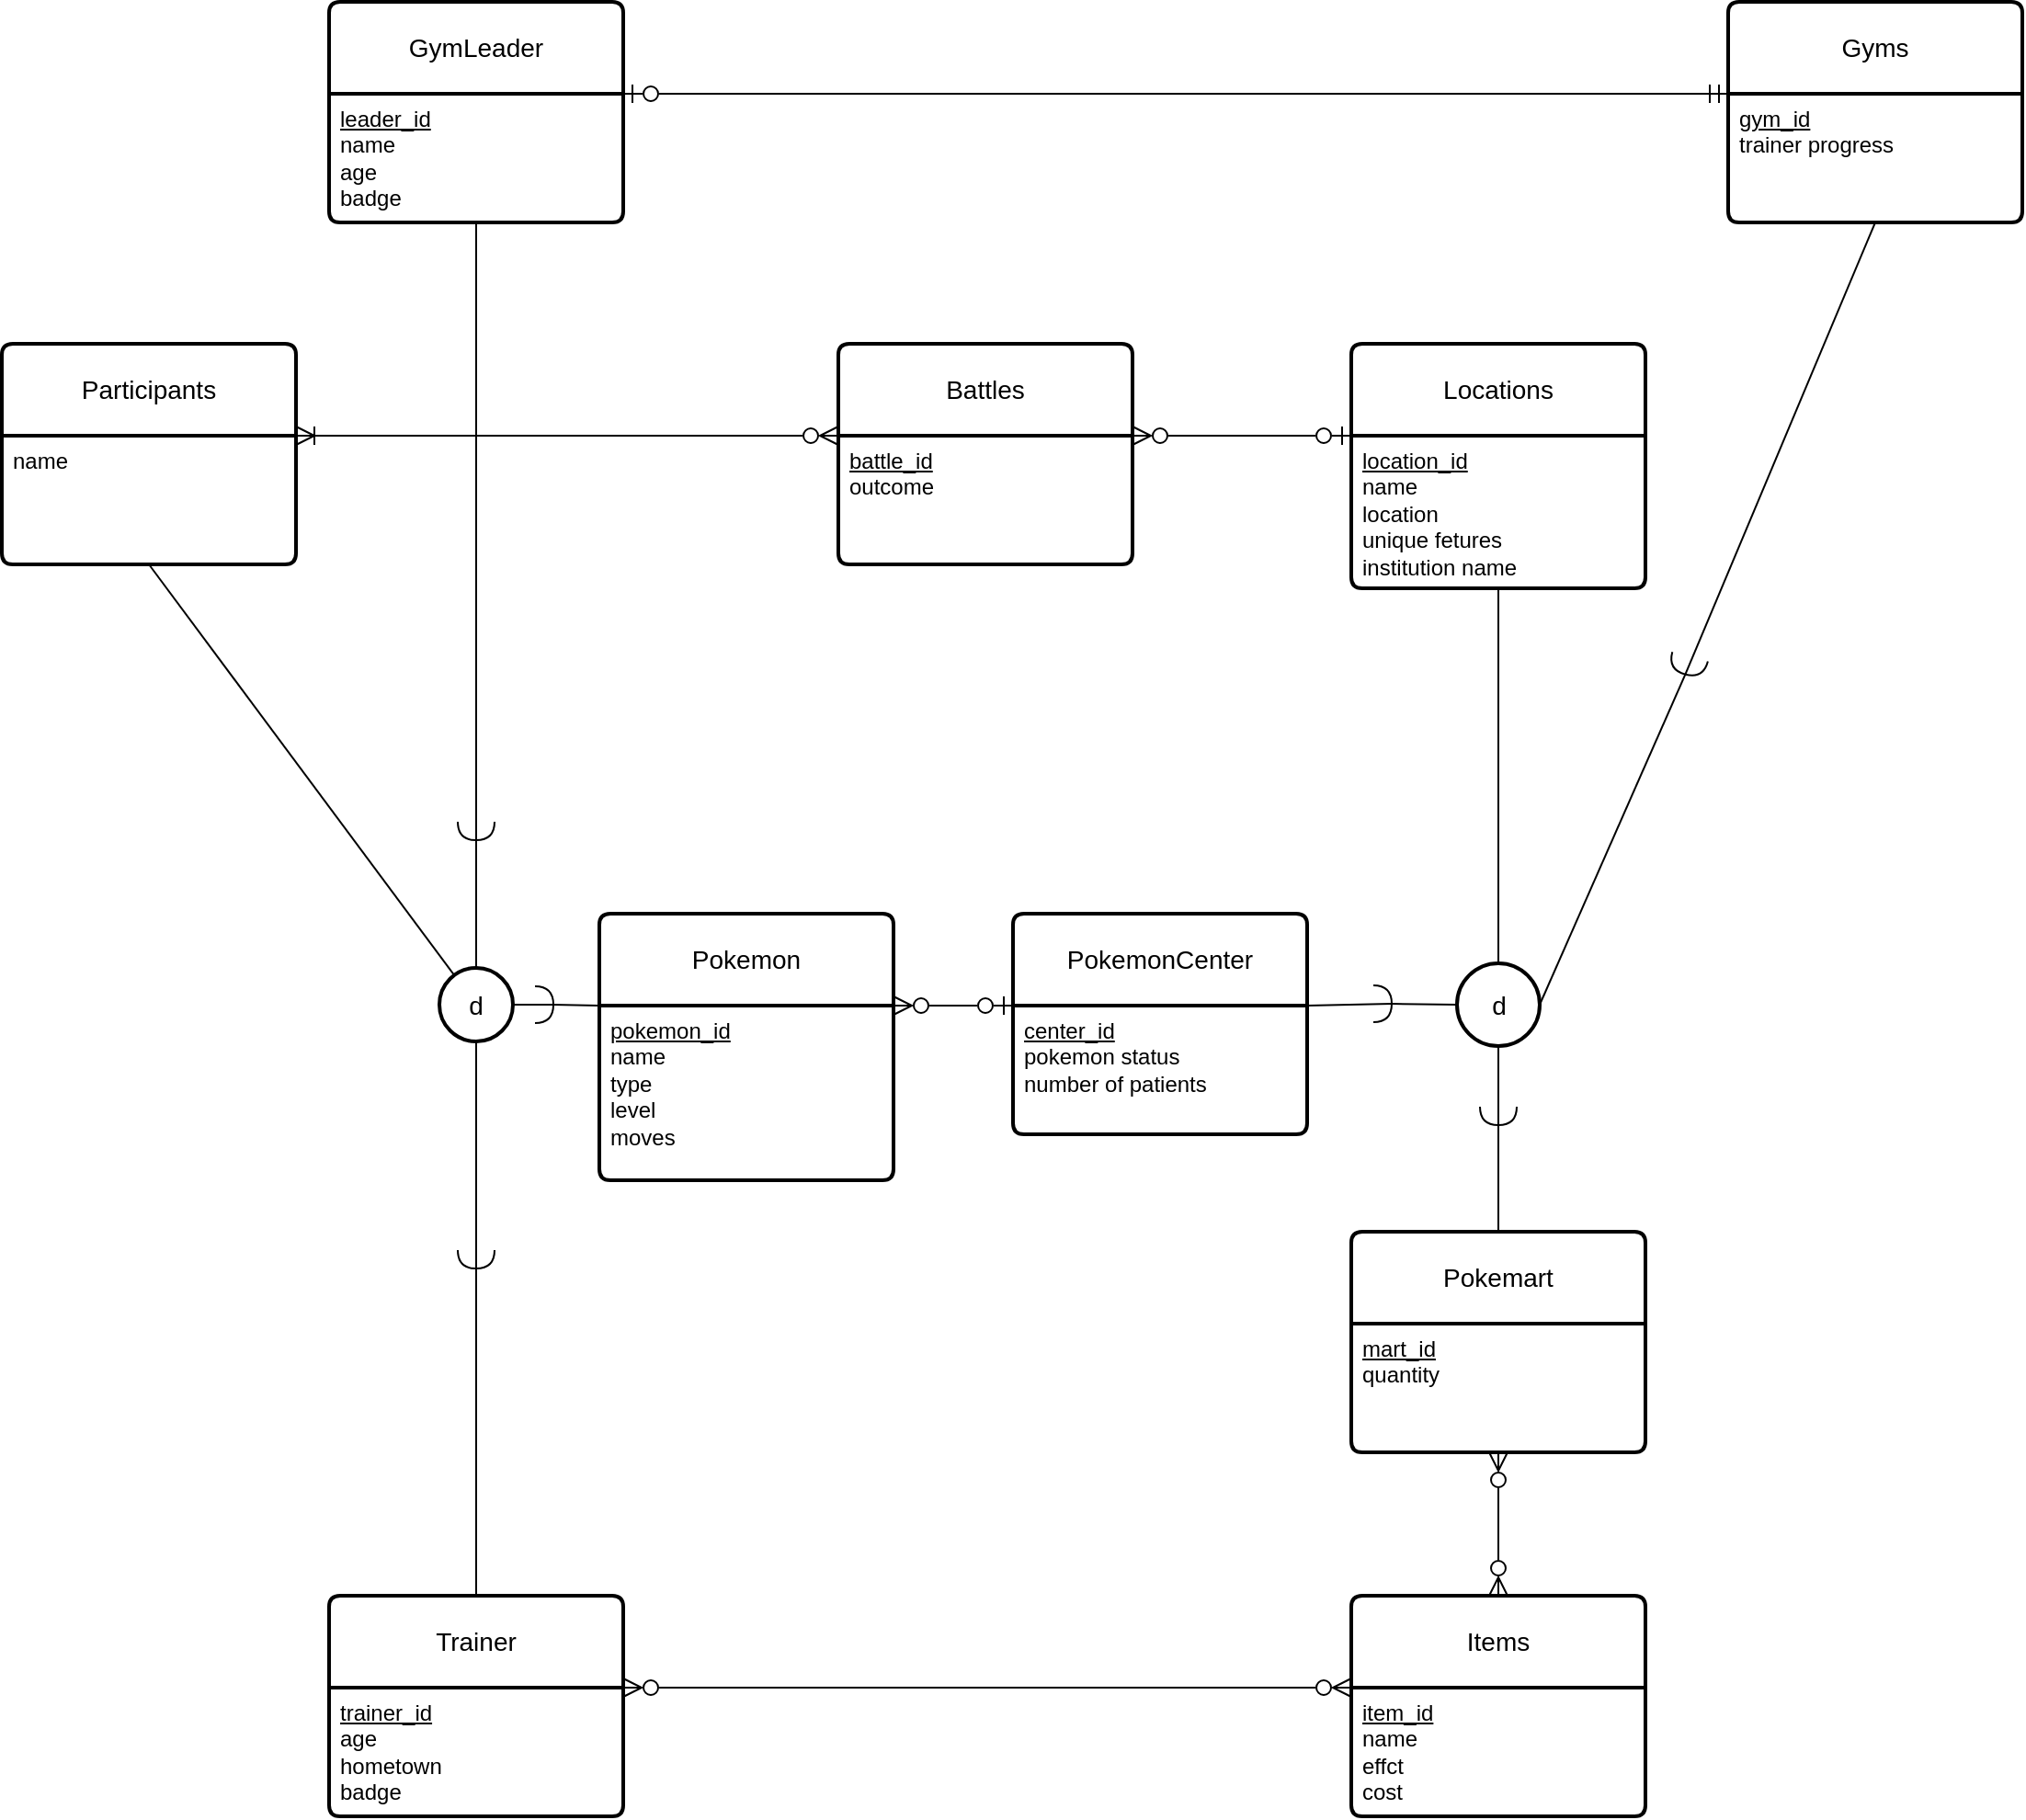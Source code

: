 <mxfile version="24.7.15">
  <diagram name="Page-1" id="iXkENQzlqOqAyJ1tLL3-">
    <mxGraphModel dx="1766" dy="1297" grid="0" gridSize="10" guides="1" tooltips="1" connect="1" arrows="1" fold="1" page="0" pageScale="1" pageWidth="850" pageHeight="1100" math="0" shadow="0">
      <root>
        <mxCell id="0" />
        <mxCell id="1" parent="0" />
        <mxCell id="vgj3dtPzHjSHrn1I5zCm-1" value="Trainer" style="swimlane;childLayout=stackLayout;horizontal=1;startSize=50;horizontalStack=0;rounded=1;fontSize=14;fontStyle=0;strokeWidth=2;resizeParent=0;resizeLast=1;shadow=0;dashed=0;align=center;arcSize=4;whiteSpace=wrap;html=1;" vertex="1" parent="1">
          <mxGeometry x="-108" y="578" width="160" height="120" as="geometry" />
        </mxCell>
        <mxCell id="vgj3dtPzHjSHrn1I5zCm-2" value="&lt;div&gt;&lt;u&gt;trainer_id&lt;/u&gt;&lt;/div&gt;&lt;div&gt;age&lt;/div&gt;&lt;div&gt;hometown&lt;/div&gt;&lt;div&gt;badge&lt;/div&gt;" style="align=left;strokeColor=none;fillColor=none;spacingLeft=4;fontSize=12;verticalAlign=top;resizable=0;rotatable=0;part=1;html=1;" vertex="1" parent="vgj3dtPzHjSHrn1I5zCm-1">
          <mxGeometry y="50" width="160" height="70" as="geometry" />
        </mxCell>
        <mxCell id="vgj3dtPzHjSHrn1I5zCm-3" value="Pokemon" style="swimlane;childLayout=stackLayout;horizontal=1;startSize=50;horizontalStack=0;rounded=1;fontSize=14;fontStyle=0;strokeWidth=2;resizeParent=0;resizeLast=1;shadow=0;dashed=0;align=center;arcSize=4;whiteSpace=wrap;html=1;" vertex="1" parent="1">
          <mxGeometry x="39" y="207" width="160" height="145" as="geometry" />
        </mxCell>
        <mxCell id="vgj3dtPzHjSHrn1I5zCm-4" value="&lt;div&gt;&lt;u&gt;pokemon_id&lt;/u&gt;&lt;/div&gt;&lt;div&gt;name&lt;/div&gt;&lt;div&gt;type&lt;/div&gt;&lt;div&gt;level&lt;/div&gt;&lt;div&gt;moves&lt;/div&gt;" style="align=left;strokeColor=none;fillColor=none;spacingLeft=4;fontSize=12;verticalAlign=top;resizable=0;rotatable=0;part=1;html=1;" vertex="1" parent="vgj3dtPzHjSHrn1I5zCm-3">
          <mxGeometry y="50" width="160" height="95" as="geometry" />
        </mxCell>
        <mxCell id="vgj3dtPzHjSHrn1I5zCm-5" value="Locations" style="swimlane;childLayout=stackLayout;horizontal=1;startSize=50;horizontalStack=0;rounded=1;fontSize=14;fontStyle=0;strokeWidth=2;resizeParent=0;resizeLast=1;shadow=0;dashed=0;align=center;arcSize=4;whiteSpace=wrap;html=1;" vertex="1" parent="1">
          <mxGeometry x="448" y="-103" width="160" height="133" as="geometry" />
        </mxCell>
        <mxCell id="vgj3dtPzHjSHrn1I5zCm-6" value="&lt;u&gt;location_id&lt;/u&gt;&lt;div&gt;name&lt;div&gt;location&lt;/div&gt;&lt;div&gt;unique fetures&lt;/div&gt;&lt;/div&gt;&lt;div&gt;institution name&lt;/div&gt;" style="align=left;strokeColor=none;fillColor=none;spacingLeft=4;fontSize=12;verticalAlign=top;resizable=0;rotatable=0;part=1;html=1;" vertex="1" parent="vgj3dtPzHjSHrn1I5zCm-5">
          <mxGeometry y="50" width="160" height="83" as="geometry" />
        </mxCell>
        <mxCell id="vgj3dtPzHjSHrn1I5zCm-7" value="GymLeader" style="swimlane;childLayout=stackLayout;horizontal=1;startSize=50;horizontalStack=0;rounded=1;fontSize=14;fontStyle=0;strokeWidth=2;resizeParent=0;resizeLast=1;shadow=0;dashed=0;align=center;arcSize=4;whiteSpace=wrap;html=1;" vertex="1" parent="1">
          <mxGeometry x="-108" y="-289" width="160" height="120" as="geometry" />
        </mxCell>
        <mxCell id="vgj3dtPzHjSHrn1I5zCm-8" value="&lt;div&gt;&lt;u&gt;leader_id&lt;/u&gt;&lt;/div&gt;name&lt;div&gt;age&lt;/div&gt;&lt;div&gt;badge&lt;/div&gt;" style="align=left;strokeColor=none;fillColor=none;spacingLeft=4;fontSize=12;verticalAlign=top;resizable=0;rotatable=0;part=1;html=1;" vertex="1" parent="vgj3dtPzHjSHrn1I5zCm-7">
          <mxGeometry y="50" width="160" height="70" as="geometry" />
        </mxCell>
        <mxCell id="vgj3dtPzHjSHrn1I5zCm-9" value="Battles" style="swimlane;childLayout=stackLayout;horizontal=1;startSize=50;horizontalStack=0;rounded=1;fontSize=14;fontStyle=0;strokeWidth=2;resizeParent=0;resizeLast=1;shadow=0;dashed=0;align=center;arcSize=4;whiteSpace=wrap;html=1;" vertex="1" parent="1">
          <mxGeometry x="169" y="-103" width="160" height="120" as="geometry" />
        </mxCell>
        <mxCell id="vgj3dtPzHjSHrn1I5zCm-10" value="&lt;div&gt;&lt;u&gt;battle_id&lt;/u&gt;&lt;/div&gt;outcome" style="align=left;strokeColor=none;fillColor=none;spacingLeft=4;fontSize=12;verticalAlign=top;resizable=0;rotatable=0;part=1;html=1;" vertex="1" parent="vgj3dtPzHjSHrn1I5zCm-9">
          <mxGeometry y="50" width="160" height="70" as="geometry" />
        </mxCell>
        <mxCell id="vgj3dtPzHjSHrn1I5zCm-25" value="" style="edgeStyle=none;curved=1;rounded=0;orthogonalLoop=1;jettySize=auto;html=1;fontSize=12;startSize=8;endSize=8;endArrow=none;endFill=0;exitX=0.5;exitY=1;exitDx=0;exitDy=0;" edge="1" parent="1" source="vgj3dtPzHjSHrn1I5zCm-12" target="vgj3dtPzHjSHrn1I5zCm-24">
          <mxGeometry relative="1" as="geometry" />
        </mxCell>
        <mxCell id="vgj3dtPzHjSHrn1I5zCm-11" value="Participants" style="swimlane;childLayout=stackLayout;horizontal=1;startSize=50;horizontalStack=0;rounded=1;fontSize=14;fontStyle=0;strokeWidth=2;resizeParent=0;resizeLast=1;shadow=0;dashed=0;align=center;arcSize=4;whiteSpace=wrap;html=1;" vertex="1" parent="1">
          <mxGeometry x="-286" y="-103" width="160" height="120" as="geometry" />
        </mxCell>
        <mxCell id="vgj3dtPzHjSHrn1I5zCm-12" value="name" style="align=left;strokeColor=none;fillColor=none;spacingLeft=4;fontSize=12;verticalAlign=top;resizable=0;rotatable=0;part=1;html=1;" vertex="1" parent="vgj3dtPzHjSHrn1I5zCm-11">
          <mxGeometry y="50" width="160" height="70" as="geometry" />
        </mxCell>
        <mxCell id="vgj3dtPzHjSHrn1I5zCm-14" value="Items" style="swimlane;childLayout=stackLayout;horizontal=1;startSize=50;horizontalStack=0;rounded=1;fontSize=14;fontStyle=0;strokeWidth=2;resizeParent=0;resizeLast=1;shadow=0;dashed=0;align=center;arcSize=4;whiteSpace=wrap;html=1;" vertex="1" parent="1">
          <mxGeometry x="448" y="578" width="160" height="120" as="geometry" />
        </mxCell>
        <mxCell id="vgj3dtPzHjSHrn1I5zCm-15" value="&lt;div&gt;&lt;u&gt;item_id&lt;/u&gt;&lt;/div&gt;name&lt;div&gt;effct&lt;/div&gt;&lt;div&gt;cost&lt;/div&gt;" style="align=left;strokeColor=none;fillColor=none;spacingLeft=4;fontSize=12;verticalAlign=top;resizable=0;rotatable=0;part=1;html=1;" vertex="1" parent="vgj3dtPzHjSHrn1I5zCm-14">
          <mxGeometry y="50" width="160" height="70" as="geometry" />
        </mxCell>
        <mxCell id="vgj3dtPzHjSHrn1I5zCm-17" value="Gyms" style="swimlane;childLayout=stackLayout;horizontal=1;startSize=50;horizontalStack=0;rounded=1;fontSize=14;fontStyle=0;strokeWidth=2;resizeParent=0;resizeLast=1;shadow=0;dashed=0;align=center;arcSize=4;whiteSpace=wrap;html=1;" vertex="1" parent="1">
          <mxGeometry x="653" y="-289" width="160" height="120" as="geometry" />
        </mxCell>
        <mxCell id="vgj3dtPzHjSHrn1I5zCm-18" value="&lt;div&gt;&lt;u&gt;gym_id&lt;/u&gt;&lt;/div&gt;trainer progress" style="align=left;strokeColor=none;fillColor=none;spacingLeft=4;fontSize=12;verticalAlign=top;resizable=0;rotatable=0;part=1;html=1;" vertex="1" parent="vgj3dtPzHjSHrn1I5zCm-17">
          <mxGeometry y="50" width="160" height="70" as="geometry" />
        </mxCell>
        <mxCell id="vgj3dtPzHjSHrn1I5zCm-21" style="edgeStyle=none;curved=1;rounded=0;orthogonalLoop=1;jettySize=auto;html=1;entryX=0.5;entryY=0;entryDx=0;entryDy=0;fontSize=12;startSize=8;endSize=8;exitX=1;exitY=0.5;exitDx=0;exitDy=0;endArrow=none;endFill=0;exitPerimeter=0;" edge="1" parent="1" source="vgj3dtPzHjSHrn1I5zCm-73" target="vgj3dtPzHjSHrn1I5zCm-1">
          <mxGeometry relative="1" as="geometry" />
        </mxCell>
        <mxCell id="vgj3dtPzHjSHrn1I5zCm-22" style="edgeStyle=none;curved=1;rounded=0;orthogonalLoop=1;jettySize=auto;html=1;exitX=0.975;exitY=0.5;exitDx=0;exitDy=0;entryX=0;entryY=0;entryDx=0;entryDy=0;fontSize=12;startSize=8;endSize=8;endArrow=none;endFill=0;exitPerimeter=0;" edge="1" parent="1" source="vgj3dtPzHjSHrn1I5zCm-80" target="vgj3dtPzHjSHrn1I5zCm-4">
          <mxGeometry relative="1" as="geometry" />
        </mxCell>
        <mxCell id="vgj3dtPzHjSHrn1I5zCm-24" value="d" style="ellipse;whiteSpace=wrap;html=1;fontSize=14;fontStyle=0;startSize=50;rounded=1;strokeWidth=2;shadow=0;dashed=0;arcSize=4;" vertex="1" parent="1">
          <mxGeometry x="-48" y="236.5" width="40" height="40" as="geometry" />
        </mxCell>
        <mxCell id="vgj3dtPzHjSHrn1I5zCm-26" value="PokemonCenter" style="swimlane;childLayout=stackLayout;horizontal=1;startSize=50;horizontalStack=0;rounded=1;fontSize=14;fontStyle=0;strokeWidth=2;resizeParent=0;resizeLast=1;shadow=0;dashed=0;align=center;arcSize=4;whiteSpace=wrap;html=1;" vertex="1" parent="1">
          <mxGeometry x="264" y="207" width="160" height="120" as="geometry" />
        </mxCell>
        <mxCell id="vgj3dtPzHjSHrn1I5zCm-27" value="&lt;u&gt;center_id&lt;/u&gt;&lt;div&gt;pokemon status&lt;/div&gt;&lt;div&gt;number of patients&lt;/div&gt;" style="align=left;strokeColor=none;fillColor=none;spacingLeft=4;fontSize=12;verticalAlign=top;resizable=0;rotatable=0;part=1;html=1;" vertex="1" parent="vgj3dtPzHjSHrn1I5zCm-26">
          <mxGeometry y="50" width="160" height="70" as="geometry" />
        </mxCell>
        <mxCell id="vgj3dtPzHjSHrn1I5zCm-28" value="Pokemart" style="swimlane;childLayout=stackLayout;horizontal=1;startSize=50;horizontalStack=0;rounded=1;fontSize=14;fontStyle=0;strokeWidth=2;resizeParent=0;resizeLast=1;shadow=0;dashed=0;align=center;arcSize=4;whiteSpace=wrap;html=1;" vertex="1" parent="1">
          <mxGeometry x="448" y="380" width="160" height="120" as="geometry" />
        </mxCell>
        <mxCell id="vgj3dtPzHjSHrn1I5zCm-29" value="&lt;u&gt;mart_id&lt;/u&gt;&lt;div&gt;quantity&lt;/div&gt;" style="align=left;strokeColor=none;fillColor=none;spacingLeft=4;fontSize=12;verticalAlign=top;resizable=0;rotatable=0;part=1;html=1;" vertex="1" parent="vgj3dtPzHjSHrn1I5zCm-28">
          <mxGeometry y="50" width="160" height="70" as="geometry" />
        </mxCell>
        <mxCell id="vgj3dtPzHjSHrn1I5zCm-39" style="edgeStyle=none;curved=1;rounded=0;orthogonalLoop=1;jettySize=auto;html=1;exitX=0;exitY=0;exitDx=0;exitDy=0;entryX=1;entryY=0;entryDx=0;entryDy=0;fontSize=12;startSize=8;endSize=8;startArrow=ERmandOne;startFill=0;endArrow=ERzeroToOne;endFill=0;" edge="1" parent="1" source="vgj3dtPzHjSHrn1I5zCm-18" target="vgj3dtPzHjSHrn1I5zCm-8">
          <mxGeometry relative="1" as="geometry" />
        </mxCell>
        <mxCell id="vgj3dtPzHjSHrn1I5zCm-42" style="edgeStyle=none;curved=1;rounded=0;orthogonalLoop=1;jettySize=auto;html=1;exitX=1;exitY=0;exitDx=0;exitDy=0;entryX=0;entryY=0;entryDx=0;entryDy=0;fontSize=12;startSize=8;endSize=8;startArrow=ERzeroToMany;startFill=0;endArrow=ERzeroToOne;endFill=0;" edge="1" parent="1" source="vgj3dtPzHjSHrn1I5zCm-10" target="vgj3dtPzHjSHrn1I5zCm-6">
          <mxGeometry relative="1" as="geometry" />
        </mxCell>
        <mxCell id="vgj3dtPzHjSHrn1I5zCm-43" style="edgeStyle=none;curved=1;rounded=0;orthogonalLoop=1;jettySize=auto;html=1;exitX=0;exitY=0;exitDx=0;exitDy=0;entryX=1;entryY=0;entryDx=0;entryDy=0;fontSize=12;startSize=8;endSize=8;startArrow=ERzeroToMany;startFill=0;endArrow=ERoneToMany;endFill=0;" edge="1" parent="1" source="vgj3dtPzHjSHrn1I5zCm-10" target="vgj3dtPzHjSHrn1I5zCm-12">
          <mxGeometry relative="1" as="geometry" />
        </mxCell>
        <mxCell id="vgj3dtPzHjSHrn1I5zCm-44" style="edgeStyle=none;curved=1;rounded=0;orthogonalLoop=1;jettySize=auto;html=1;exitX=0.5;exitY=1;exitDx=0;exitDy=0;entryX=0.5;entryY=0;entryDx=0;entryDy=0;fontSize=12;startSize=8;endSize=8;endArrow=ERzeroToMany;endFill=0;startArrow=ERzeroToMany;startFill=0;" edge="1" parent="1" source="vgj3dtPzHjSHrn1I5zCm-29" target="vgj3dtPzHjSHrn1I5zCm-14">
          <mxGeometry relative="1" as="geometry" />
        </mxCell>
        <mxCell id="vgj3dtPzHjSHrn1I5zCm-45" style="edgeStyle=none;curved=1;rounded=0;orthogonalLoop=1;jettySize=auto;html=1;exitX=1;exitY=0;exitDx=0;exitDy=0;entryX=0;entryY=0;entryDx=0;entryDy=0;fontSize=12;startSize=8;endSize=8;startArrow=ERzeroToMany;startFill=0;endArrow=ERzeroToMany;endFill=0;" edge="1" parent="1" source="vgj3dtPzHjSHrn1I5zCm-2" target="vgj3dtPzHjSHrn1I5zCm-15">
          <mxGeometry relative="1" as="geometry" />
        </mxCell>
        <mxCell id="vgj3dtPzHjSHrn1I5zCm-54" value="" style="edgeStyle=none;curved=1;rounded=0;orthogonalLoop=1;jettySize=auto;html=1;fontSize=12;startSize=8;endSize=8;endArrow=none;endFill=0;exitX=0.5;exitY=1;exitDx=0;exitDy=0;" edge="1" parent="1" source="vgj3dtPzHjSHrn1I5zCm-5" target="vgj3dtPzHjSHrn1I5zCm-53">
          <mxGeometry relative="1" as="geometry">
            <mxPoint x="528" y="194" as="sourcePoint" />
          </mxGeometry>
        </mxCell>
        <mxCell id="vgj3dtPzHjSHrn1I5zCm-56" style="edgeStyle=none;curved=1;rounded=0;orthogonalLoop=1;jettySize=auto;html=1;exitX=1;exitY=0.5;exitDx=0;exitDy=0;entryX=0.5;entryY=0;entryDx=0;entryDy=0;fontSize=12;startSize=8;endSize=8;endArrow=none;endFill=0;exitPerimeter=0;" edge="1" parent="1" source="vgj3dtPzHjSHrn1I5zCm-86" target="vgj3dtPzHjSHrn1I5zCm-28">
          <mxGeometry relative="1" as="geometry" />
        </mxCell>
        <mxCell id="vgj3dtPzHjSHrn1I5zCm-58" style="edgeStyle=none;curved=1;rounded=0;orthogonalLoop=1;jettySize=auto;html=1;exitX=1;exitY=0.5;exitDx=0;exitDy=0;entryX=1;entryY=0;entryDx=0;entryDy=0;fontSize=12;startSize=8;endSize=8;endArrow=none;endFill=0;exitPerimeter=0;" edge="1" parent="1" source="vgj3dtPzHjSHrn1I5zCm-81" target="vgj3dtPzHjSHrn1I5zCm-27">
          <mxGeometry relative="1" as="geometry" />
        </mxCell>
        <mxCell id="vgj3dtPzHjSHrn1I5zCm-53" value="d" style="ellipse;whiteSpace=wrap;html=1;fontSize=14;fontStyle=0;startSize=50;rounded=1;strokeWidth=2;shadow=0;dashed=0;arcSize=4;" vertex="1" parent="1">
          <mxGeometry x="505.5" y="234" width="45" height="45" as="geometry" />
        </mxCell>
        <mxCell id="vgj3dtPzHjSHrn1I5zCm-59" style="edgeStyle=none;curved=1;rounded=0;orthogonalLoop=1;jettySize=auto;html=1;exitX=1;exitY=0.5;exitDx=0;exitDy=0;entryX=0.5;entryY=1;entryDx=0;entryDy=0;fontSize=12;startSize=8;endSize=8;endArrow=none;endFill=0;" edge="1" parent="1" source="vgj3dtPzHjSHrn1I5zCm-82" target="vgj3dtPzHjSHrn1I5zCm-18">
          <mxGeometry relative="1" as="geometry" />
        </mxCell>
        <mxCell id="vgj3dtPzHjSHrn1I5zCm-63" style="edgeStyle=none;curved=1;rounded=0;orthogonalLoop=1;jettySize=auto;html=1;exitX=1;exitY=0;exitDx=0;exitDy=0;entryX=0;entryY=0;entryDx=0;entryDy=0;fontSize=12;startSize=8;endSize=8;startArrow=ERzeroToMany;startFill=0;endArrow=ERzeroToOne;endFill=0;" edge="1" parent="1" source="vgj3dtPzHjSHrn1I5zCm-4" target="vgj3dtPzHjSHrn1I5zCm-27">
          <mxGeometry relative="1" as="geometry" />
        </mxCell>
        <mxCell id="vgj3dtPzHjSHrn1I5zCm-72" value="" style="edgeStyle=none;curved=1;rounded=0;orthogonalLoop=1;jettySize=auto;html=1;entryX=1;entryY=0.5;entryDx=0;entryDy=0;fontSize=12;startSize=8;endSize=8;exitX=0.5;exitY=1;exitDx=0;exitDy=0;endArrow=none;endFill=0;entryPerimeter=0;" edge="1" parent="1" source="vgj3dtPzHjSHrn1I5zCm-24" target="vgj3dtPzHjSHrn1I5zCm-73">
          <mxGeometry relative="1" as="geometry">
            <mxPoint x="-28" y="266" as="sourcePoint" />
            <mxPoint x="-28" y="578" as="targetPoint" />
          </mxGeometry>
        </mxCell>
        <mxCell id="vgj3dtPzHjSHrn1I5zCm-73" value="" style="shape=requiredInterface;html=1;verticalLabelPosition=bottom;sketch=0;rotation=90;" vertex="1" parent="1">
          <mxGeometry x="-33" y="385" width="10" height="20" as="geometry" />
        </mxCell>
        <mxCell id="vgj3dtPzHjSHrn1I5zCm-79" value="" style="edgeStyle=none;curved=1;rounded=0;orthogonalLoop=1;jettySize=auto;html=1;exitX=0.975;exitY=0.5;exitDx=0;exitDy=0;entryX=1;entryY=0.5;entryDx=0;entryDy=0;fontSize=12;startSize=8;endSize=8;endArrow=none;endFill=0;exitPerimeter=0;entryPerimeter=0;" edge="1" parent="1" source="vgj3dtPzHjSHrn1I5zCm-24" target="vgj3dtPzHjSHrn1I5zCm-80">
          <mxGeometry relative="1" as="geometry">
            <mxPoint x="-9" y="246" as="sourcePoint" />
            <mxPoint x="29" y="247" as="targetPoint" />
          </mxGeometry>
        </mxCell>
        <mxCell id="vgj3dtPzHjSHrn1I5zCm-80" value="" style="shape=requiredInterface;html=1;verticalLabelPosition=bottom;sketch=0;" vertex="1" parent="1">
          <mxGeometry x="4" y="246.5" width="10" height="20" as="geometry" />
        </mxCell>
        <mxCell id="vgj3dtPzHjSHrn1I5zCm-84" value="" style="edgeStyle=none;curved=1;rounded=0;orthogonalLoop=1;jettySize=auto;html=1;exitX=0;exitY=0.5;exitDx=0;exitDy=0;entryX=1;entryY=0.5;entryDx=0;entryDy=0;fontSize=12;startSize=8;endSize=8;endArrow=none;endFill=0;entryPerimeter=0;" edge="1" parent="1" source="vgj3dtPzHjSHrn1I5zCm-53" target="vgj3dtPzHjSHrn1I5zCm-81">
          <mxGeometry relative="1" as="geometry">
            <mxPoint x="506" y="257" as="sourcePoint" />
            <mxPoint x="405" y="257" as="targetPoint" />
          </mxGeometry>
        </mxCell>
        <mxCell id="vgj3dtPzHjSHrn1I5zCm-81" value="" style="shape=requiredInterface;html=1;verticalLabelPosition=bottom;sketch=0;" vertex="1" parent="1">
          <mxGeometry x="460" y="246" width="10" height="20" as="geometry" />
        </mxCell>
        <mxCell id="vgj3dtPzHjSHrn1I5zCm-85" value="" style="edgeStyle=none;curved=1;rounded=0;orthogonalLoop=1;jettySize=auto;html=1;exitX=0.5;exitY=1;exitDx=0;exitDy=0;entryX=1;entryY=0.5;entryDx=0;entryDy=0;fontSize=12;startSize=8;endSize=8;endArrow=none;endFill=0;entryPerimeter=0;" edge="1" parent="1" source="vgj3dtPzHjSHrn1I5zCm-53" target="vgj3dtPzHjSHrn1I5zCm-86">
          <mxGeometry relative="1" as="geometry">
            <mxPoint x="528" y="279" as="sourcePoint" />
            <mxPoint x="528" y="380" as="targetPoint" />
          </mxGeometry>
        </mxCell>
        <mxCell id="vgj3dtPzHjSHrn1I5zCm-86" value="" style="shape=requiredInterface;html=1;verticalLabelPosition=bottom;sketch=0;rotation=90;" vertex="1" parent="1">
          <mxGeometry x="523" y="307" width="10" height="20" as="geometry" />
        </mxCell>
        <mxCell id="vgj3dtPzHjSHrn1I5zCm-88" value="" style="edgeStyle=none;curved=1;rounded=0;orthogonalLoop=1;jettySize=auto;html=1;exitX=1;exitY=0.5;exitDx=0;exitDy=0;entryX=1;entryY=0.5;entryDx=0;entryDy=0;fontSize=12;startSize=8;endSize=8;endArrow=none;endFill=0;entryPerimeter=0;" edge="1" parent="1" source="vgj3dtPzHjSHrn1I5zCm-53" target="vgj3dtPzHjSHrn1I5zCm-82">
          <mxGeometry relative="1" as="geometry">
            <mxPoint x="550" y="257" as="sourcePoint" />
            <mxPoint x="733" y="-169" as="targetPoint" />
          </mxGeometry>
        </mxCell>
        <mxCell id="vgj3dtPzHjSHrn1I5zCm-82" value="" style="shape=requiredInterface;html=1;verticalLabelPosition=bottom;sketch=0;rotation=105;" vertex="1" parent="1">
          <mxGeometry x="626" y="62" width="10" height="20" as="geometry" />
        </mxCell>
        <mxCell id="vgj3dtPzHjSHrn1I5zCm-89" value="" style="shape=requiredInterface;html=1;verticalLabelPosition=bottom;sketch=0;rotation=90;" vertex="1" parent="1">
          <mxGeometry x="-33" y="152" width="10" height="20" as="geometry" />
        </mxCell>
        <mxCell id="vgj3dtPzHjSHrn1I5zCm-91" value="" style="edgeStyle=none;curved=1;rounded=0;orthogonalLoop=1;jettySize=auto;html=1;fontSize=12;startSize=8;endSize=8;endArrow=none;endFill=0;exitX=0.5;exitY=1;exitDx=0;exitDy=0;entryX=0.5;entryY=0;entryDx=0;entryDy=0;" edge="1" parent="1" source="vgj3dtPzHjSHrn1I5zCm-8" target="vgj3dtPzHjSHrn1I5zCm-24">
          <mxGeometry relative="1" as="geometry">
            <mxPoint x="-18" y="27" as="sourcePoint" />
            <mxPoint x="-18" y="247" as="targetPoint" />
          </mxGeometry>
        </mxCell>
      </root>
    </mxGraphModel>
  </diagram>
</mxfile>
